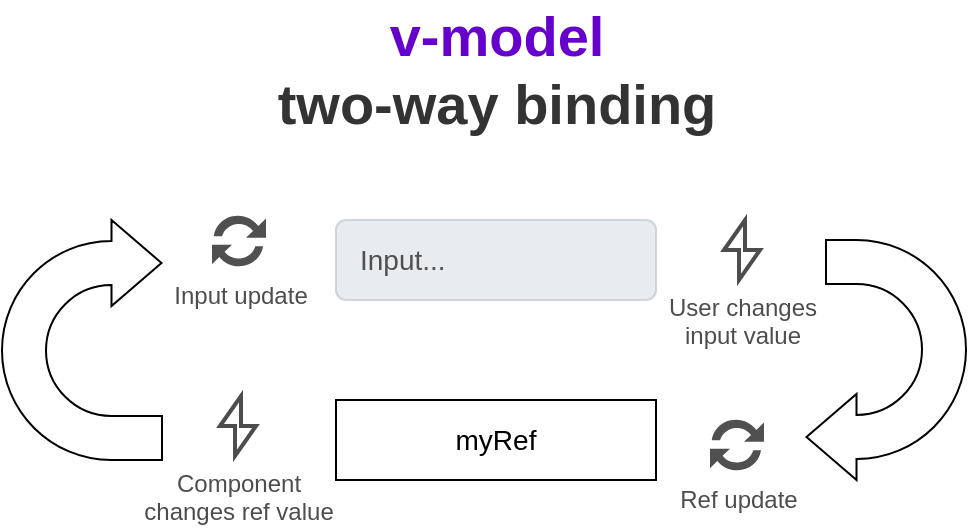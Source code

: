 <mxfile scale="1.2" border="10">
    <diagram id="hKsF3VO6nWa31StS4_ZH" name="v-model">
        <mxGraphModel dx="1142" dy="695" grid="1" gridSize="10" guides="1" tooltips="1" connect="1" arrows="1" fold="1" page="1" pageScale="1" pageWidth="827" pageHeight="1169" math="0" shadow="0">
            <root>
                <mxCell id="0"/>
                <mxCell id="1" parent="0"/>
                <mxCell id="2" value="Input..." style="html=1;shadow=0;dashed=0;shape=mxgraph.bootstrap.rrect;rSize=5;strokeColor=#CED4DA;strokeWidth=1;fillColor=#E9ECEF;fontColor=#505050;whiteSpace=wrap;align=left;verticalAlign=middle;spacingLeft=10;fontSize=14;" vertex="1" parent="1">
                    <mxGeometry x="320" y="427" width="160" height="40" as="geometry"/>
                </mxCell>
                <mxCell id="4" value="&lt;font style=&quot;font-size: 14px;&quot;&gt;myRef&lt;/font&gt;" style="rounded=0;whiteSpace=wrap;html=1;" vertex="1" parent="1">
                    <mxGeometry x="320" y="517" width="160" height="40" as="geometry"/>
                </mxCell>
                <mxCell id="9" value="" style="html=1;shadow=0;dashed=0;align=center;verticalAlign=middle;shape=mxgraph.arrows2.uTurnArrow;dy=11;arrowHead=43;dx2=25;flipH=1;flipV=1;" vertex="1" parent="1">
                    <mxGeometry x="565" y="437" width="70" height="120" as="geometry"/>
                </mxCell>
                <mxCell id="10" value="" style="html=1;shadow=0;dashed=0;align=center;verticalAlign=middle;shape=mxgraph.arrows2.uTurnArrow;dy=11;arrowHead=43;dx2=25;flipH=0;flipV=0;" vertex="1" parent="1">
                    <mxGeometry x="153" y="427" width="80" height="120" as="geometry"/>
                </mxCell>
                <mxCell id="11" value="&lt;font color=&quot;#6600cc&quot;&gt;v-model&lt;/font&gt; &lt;br&gt;two-way binding" style="text;strokeColor=none;fillColor=none;html=1;fontSize=28;fontStyle=1;verticalAlign=middle;align=center;fontColor=#333333;" vertex="1" parent="1">
                    <mxGeometry x="285" y="317" width="230" height="70" as="geometry"/>
                </mxCell>
                <mxCell id="12" value="&lt;font color=&quot;#4d4d4d&quot;&gt;User changes&lt;br&gt;input value&lt;br&gt;&lt;/font&gt;" style="html=1;verticalLabelPosition=bottom;align=center;labelBackgroundColor=#ffffff;verticalAlign=top;strokeWidth=2;strokeColor=#4D4D4D;shadow=0;dashed=0;shape=mxgraph.ios7.icons.flash;fontColor=#6600CC;" vertex="1" parent="1">
                    <mxGeometry x="514" y="427" width="18" height="30" as="geometry"/>
                </mxCell>
                <mxCell id="13" value="&lt;font color=&quot;#4d4d4d&quot;&gt;Component&lt;br&gt;changes ref value&lt;br&gt;&lt;/font&gt;" style="html=1;verticalLabelPosition=bottom;align=center;labelBackgroundColor=#ffffff;verticalAlign=top;strokeWidth=2;strokeColor=#4D4D4D;shadow=0;dashed=0;shape=mxgraph.ios7.icons.flash;fontColor=#6600CC;" vertex="1" parent="1">
                    <mxGeometry x="262" y="515" width="18" height="30" as="geometry"/>
                </mxCell>
                <mxCell id="16" value="Ref update" style="sketch=0;pointerEvents=1;shadow=0;dashed=0;html=1;strokeColor=none;labelPosition=center;verticalLabelPosition=bottom;verticalAlign=top;align=center;fillColor=#505050;shape=mxgraph.mscae.intune.update;fontSize=12;fontColor=#4D4D4D;strokeWidth=1;" vertex="1" parent="1">
                    <mxGeometry x="507" y="526" width="27" height="27" as="geometry"/>
                </mxCell>
                <mxCell id="18" value="Input update" style="sketch=0;pointerEvents=1;shadow=0;dashed=0;html=1;strokeColor=none;labelPosition=center;verticalLabelPosition=bottom;verticalAlign=top;align=center;fillColor=#505050;shape=mxgraph.mscae.intune.update;fontSize=12;fontColor=#4D4D4D;strokeWidth=1;" vertex="1" parent="1">
                    <mxGeometry x="258" y="424" width="27" height="27" as="geometry"/>
                </mxCell>
            </root>
        </mxGraphModel>
    </diagram>
    <diagram name="v-bind" id="5MuhysqDjt83WdsPyjfo">
        <mxGraphModel dx="983" dy="598" grid="1" gridSize="10" guides="1" tooltips="1" connect="1" arrows="1" fold="1" page="1" pageScale="1" pageWidth="827" pageHeight="1169" math="0" shadow="0">
            <root>
                <mxCell id="PJbt05CHmS6hWyOmj68j-0"/>
                <mxCell id="PJbt05CHmS6hWyOmj68j-1" parent="PJbt05CHmS6hWyOmj68j-0"/>
                <mxCell id="PJbt05CHmS6hWyOmj68j-2" value="Input..." style="html=1;shadow=0;dashed=0;shape=mxgraph.bootstrap.rrect;rSize=5;strokeColor=#CED4DA;strokeWidth=1;fillColor=#E9ECEF;fontColor=#505050;whiteSpace=wrap;align=left;verticalAlign=middle;spacingLeft=10;fontSize=14;" vertex="1" parent="PJbt05CHmS6hWyOmj68j-1">
                    <mxGeometry x="320" y="427" width="160" height="40" as="geometry"/>
                </mxCell>
                <mxCell id="PJbt05CHmS6hWyOmj68j-3" value="&lt;font style=&quot;font-size: 14px;&quot;&gt;myRef&lt;/font&gt;" style="rounded=0;whiteSpace=wrap;html=1;" vertex="1" parent="PJbt05CHmS6hWyOmj68j-1">
                    <mxGeometry x="320" y="517" width="160" height="40" as="geometry"/>
                </mxCell>
                <mxCell id="PJbt05CHmS6hWyOmj68j-5" value="" style="html=1;shadow=0;dashed=0;align=center;verticalAlign=middle;shape=mxgraph.arrows2.uTurnArrow;dy=11;arrowHead=43;dx2=25;flipH=0;flipV=0;" vertex="1" parent="PJbt05CHmS6hWyOmj68j-1">
                    <mxGeometry x="153" y="427" width="80" height="120" as="geometry"/>
                </mxCell>
                <mxCell id="PJbt05CHmS6hWyOmj68j-6" value="&lt;font color=&quot;#6600cc&quot;&gt;v-bind&lt;/font&gt;&lt;br&gt;one-way binding" style="text;strokeColor=none;fillColor=none;html=1;fontSize=28;fontStyle=1;verticalAlign=middle;align=center;fontColor=#333333;" vertex="1" parent="PJbt05CHmS6hWyOmj68j-1">
                    <mxGeometry x="184" y="317" width="230" height="70" as="geometry"/>
                </mxCell>
                <mxCell id="PJbt05CHmS6hWyOmj68j-8" value="&lt;font color=&quot;#4d4d4d&quot;&gt;Component&lt;br&gt;changes ref value&lt;br&gt;&lt;/font&gt;" style="html=1;verticalLabelPosition=bottom;align=center;labelBackgroundColor=#ffffff;verticalAlign=top;strokeWidth=2;strokeColor=#4D4D4D;shadow=0;dashed=0;shape=mxgraph.ios7.icons.flash;fontColor=#6600CC;" vertex="1" parent="PJbt05CHmS6hWyOmj68j-1">
                    <mxGeometry x="262" y="515" width="18" height="30" as="geometry"/>
                </mxCell>
                <mxCell id="PJbt05CHmS6hWyOmj68j-10" value="Input update" style="sketch=0;pointerEvents=1;shadow=0;dashed=0;html=1;strokeColor=none;labelPosition=center;verticalLabelPosition=bottom;verticalAlign=top;align=center;fillColor=#505050;shape=mxgraph.mscae.intune.update;fontSize=12;fontColor=#4D4D4D;strokeWidth=1;" vertex="1" parent="PJbt05CHmS6hWyOmj68j-1">
                    <mxGeometry x="258" y="424" width="27" height="27" as="geometry"/>
                </mxCell>
            </root>
        </mxGraphModel>
    </diagram>
</mxfile>
